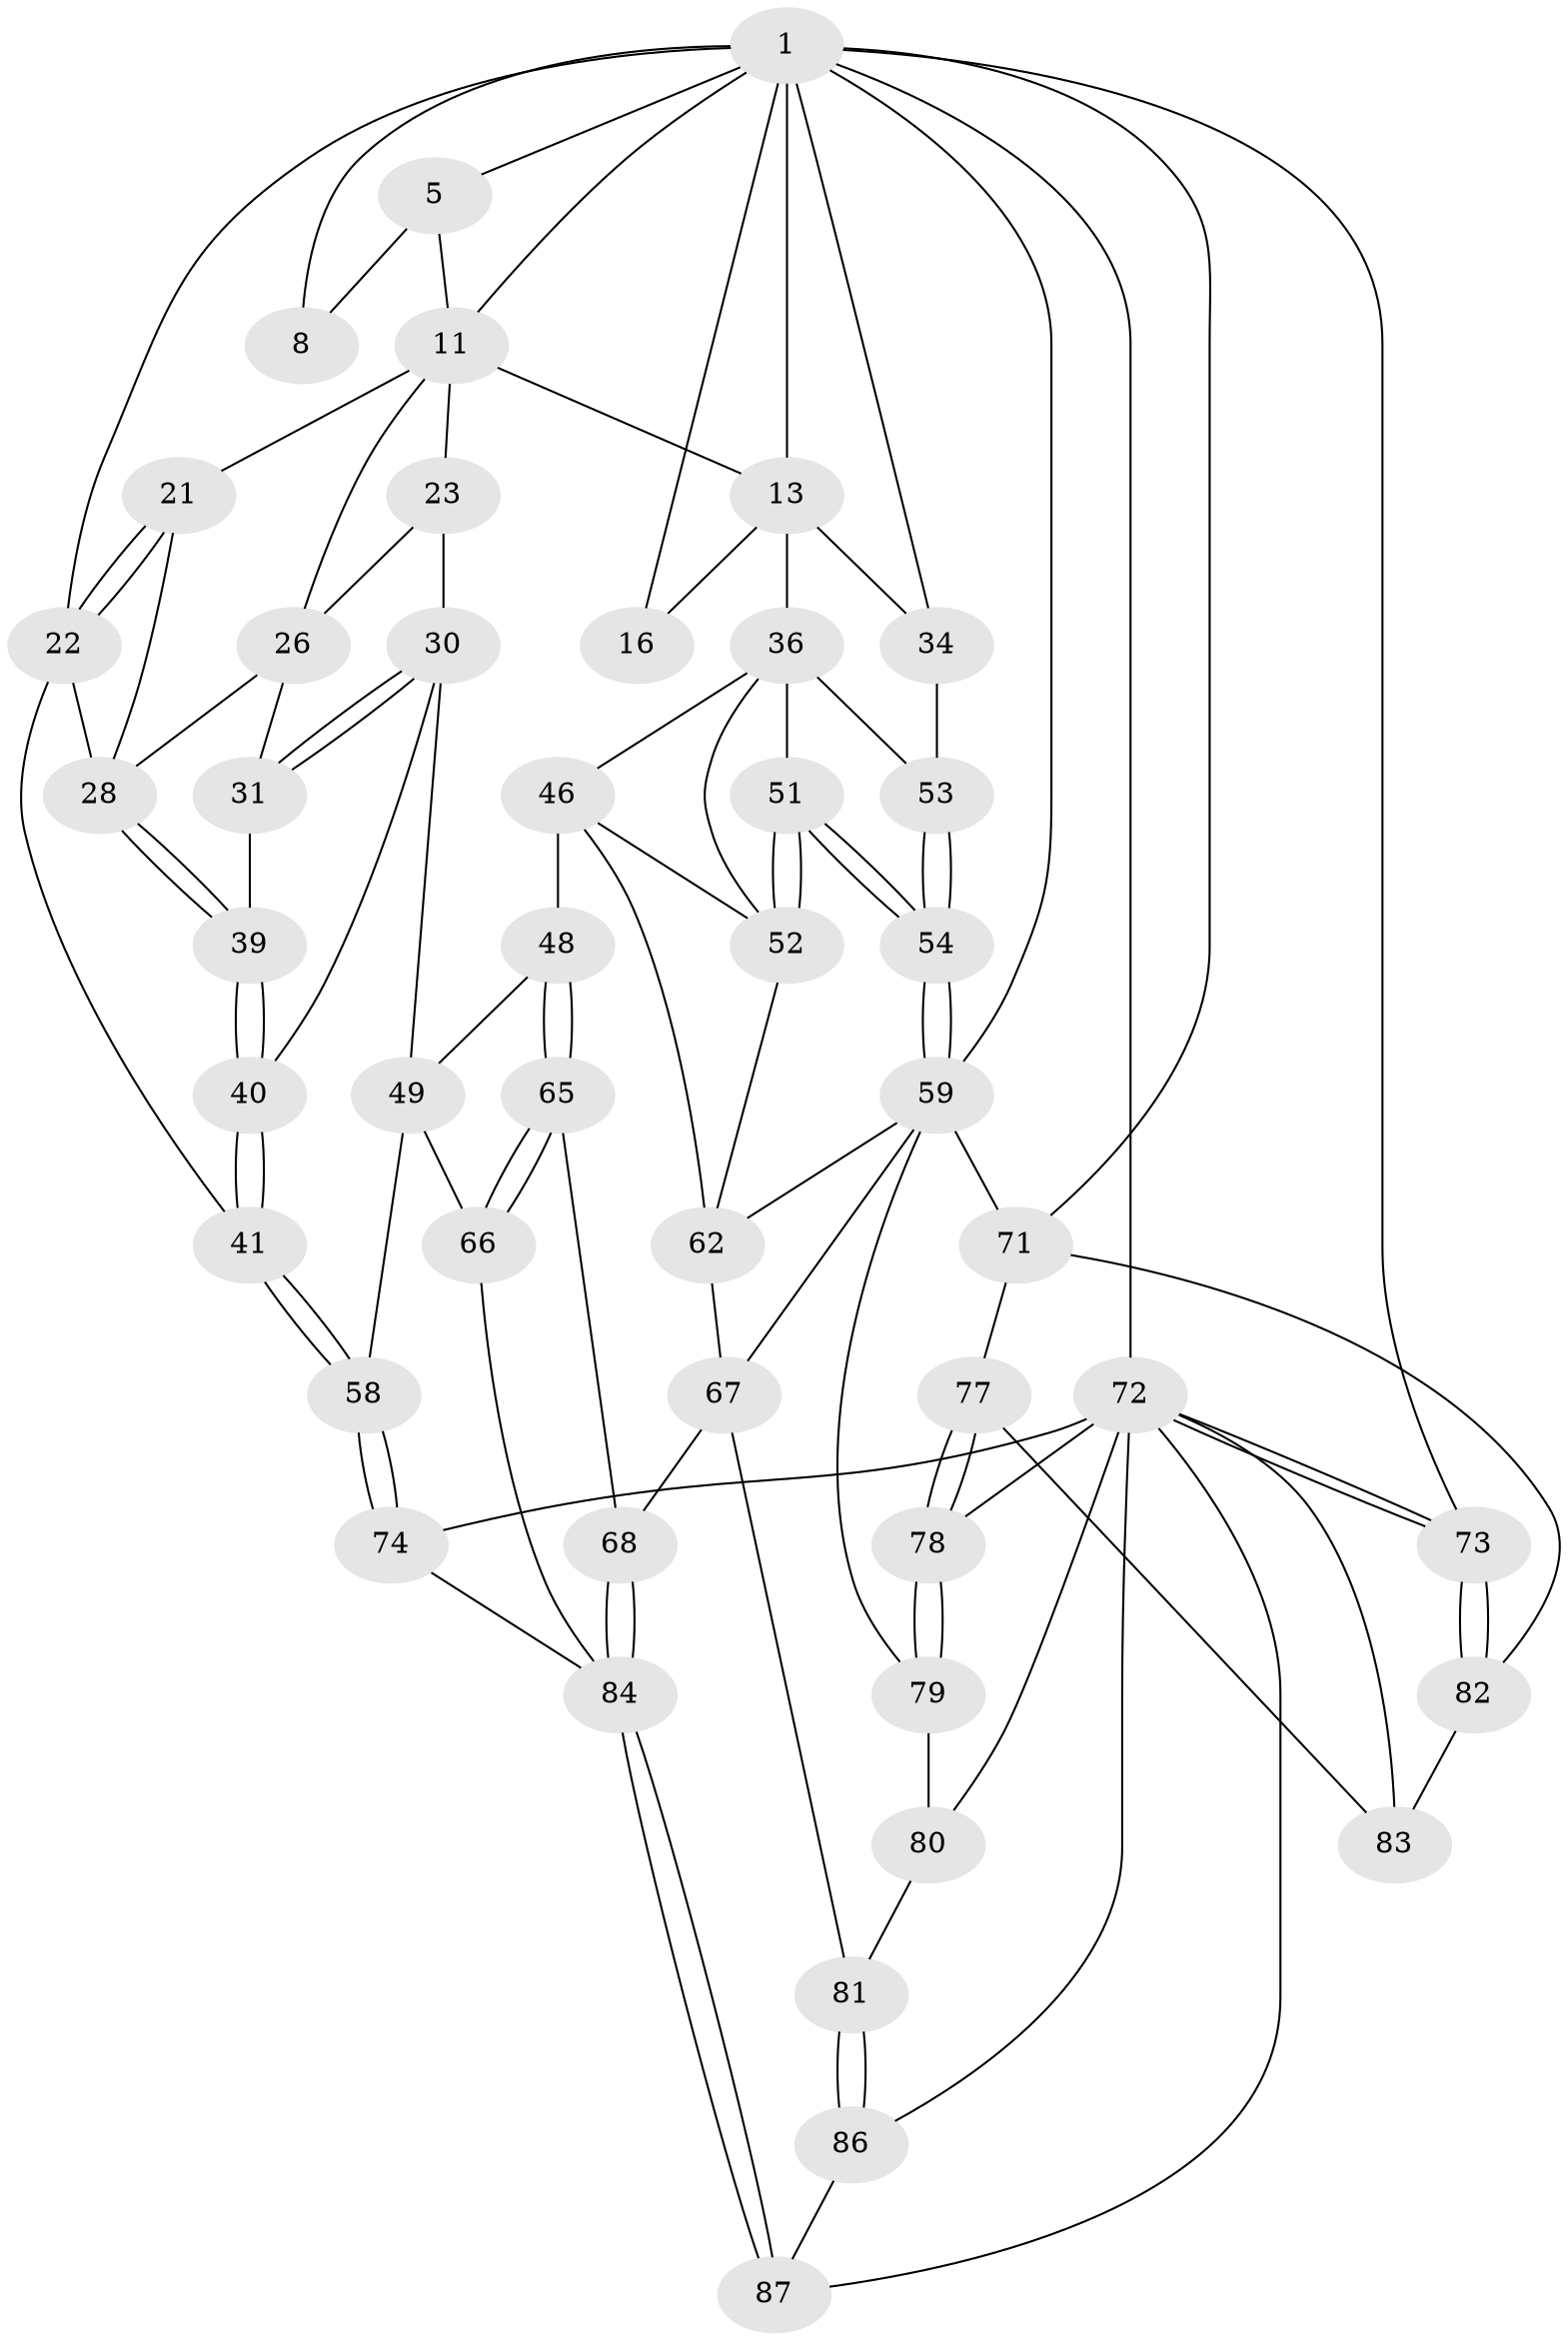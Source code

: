 // original degree distribution, {3: 0.021739130434782608, 6: 0.2391304347826087, 5: 0.4782608695652174, 4: 0.2608695652173913}
// Generated by graph-tools (version 1.1) at 2025/17/03/09/25 04:17:08]
// undirected, 46 vertices, 105 edges
graph export_dot {
graph [start="1"]
  node [color=gray90,style=filled];
  1 [pos="+0.9484721067926666+0",super="+6+2"];
  5 [pos="+0.6685271060354426+0",super="+9"];
  8 [pos="+0.7050181251498004+0.04800881370146165"];
  11 [pos="+0.5550858953360678+0.11737064464511175",super="+15+12"];
  13 [pos="+0.7093649896288242+0.24559664334606285",super="+14+17"];
  16 [pos="+0.8856537387544998+0.08192631954208388"];
  21 [pos="+0.10349270414605766+0.22074396979058383"];
  22 [pos="+0+0.3317554922495805",super="+38"];
  23 [pos="+0.5523504930652589+0.3259390986469234",super="+24"];
  26 [pos="+0.2659927860304672+0.07906700367116651",super="+27"];
  28 [pos="+0.16277445277017427+0.34494223017894765",super="+29"];
  30 [pos="+0.36611401029555085+0.35420007331963693",super="+42"];
  31 [pos="+0.3272518158589578+0.353948956458328"];
  34 [pos="+1+0.3945291113875392"];
  36 [pos="+0.787363800271548+0.40361769142725457",super="+50+37"];
  39 [pos="+0.2055502306249048+0.4015435127273461"];
  40 [pos="+0.21028158051892437+0.4882463446490867"];
  41 [pos="+0+0.6070084914725704"];
  46 [pos="+0.5056912046134674+0.5760205085525582",super="+47"];
  48 [pos="+0.4828906428404967+0.5787442488984367"];
  49 [pos="+0.44741929643031764+0.4940124909863093",super="+56"];
  51 [pos="+0.8045980869203482+0.6402520695431436"];
  52 [pos="+0.6807041803061021+0.4628777474703246",super="+55"];
  53 [pos="+0.943694501432072+0.4942256263344436"];
  54 [pos="+0.8059277025394205+0.6465289885083365"];
  58 [pos="+0+0.654014813210533"];
  59 [pos="+0.8059926844600566+0.6474363543565559",super="+60+64"];
  62 [pos="+0.6508730974012145+0.6267835652151359",super="+63"];
  65 [pos="+0.40753932856474856+0.7191737842016847"];
  66 [pos="+0.33706318494385296+0.7348523368180243"];
  67 [pos="+0.5474704877777455+0.7789899958801099",super="+69"];
  68 [pos="+0.5140802921136326+0.774940001702017"];
  71 [pos="+0.8827404958665693+0.6936774911308689",super="+76"];
  72 [pos="+1+1",super="+75+89"];
  73 [pos="+1+0.7735601867295107"];
  74 [pos="+0+0.7623556585671415",super="+88"];
  77 [pos="+0.88070869088278+0.8250197269844388"];
  78 [pos="+0.8150049768000216+0.8768841315555962"];
  79 [pos="+0.7676692718812814+0.8313653316717209"];
  80 [pos="+0.6365267794197296+0.8499554224358861"];
  81 [pos="+0.6101670361259224+0.8378379940133759"];
  82 [pos="+1+0.7985776514574925"];
  83 [pos="+0.9399685861612205+0.8657777610707117"];
  84 [pos="+0.41636592140774625+1",super="+85"];
  86 [pos="+0.4896064445162229+1"];
  87 [pos="+0.4312859763932294+1"];
  1 -- 16 [weight=2];
  1 -- 13;
  1 -- 8;
  1 -- 34;
  1 -- 5;
  1 -- 71;
  1 -- 72 [weight=2];
  1 -- 73;
  1 -- 22;
  1 -- 11;
  1 -- 59;
  5 -- 8 [weight=2];
  5 -- 11;
  11 -- 13;
  11 -- 23 [weight=2];
  11 -- 21;
  11 -- 26;
  13 -- 16;
  13 -- 34;
  13 -- 36 [weight=2];
  21 -- 22;
  21 -- 22;
  21 -- 28;
  22 -- 41;
  22 -- 28;
  23 -- 26;
  23 -- 30 [weight=2];
  26 -- 28;
  26 -- 31;
  28 -- 39;
  28 -- 39;
  30 -- 31;
  30 -- 31;
  30 -- 49 [weight=2];
  30 -- 40;
  31 -- 39;
  34 -- 53;
  36 -- 51;
  36 -- 53;
  36 -- 46;
  36 -- 52;
  39 -- 40;
  39 -- 40;
  40 -- 41;
  40 -- 41;
  41 -- 58;
  41 -- 58;
  46 -- 48;
  46 -- 62;
  46 -- 52;
  48 -- 49;
  48 -- 65;
  48 -- 65;
  49 -- 58;
  49 -- 66;
  51 -- 52;
  51 -- 52;
  51 -- 54;
  51 -- 54;
  52 -- 62;
  53 -- 54;
  53 -- 54;
  54 -- 59;
  54 -- 59;
  58 -- 74;
  58 -- 74;
  59 -- 67;
  59 -- 62;
  59 -- 79;
  59 -- 71;
  62 -- 67;
  65 -- 66;
  65 -- 66;
  65 -- 68;
  66 -- 84;
  67 -- 68;
  67 -- 81;
  68 -- 84;
  68 -- 84;
  71 -- 82;
  71 -- 77;
  72 -- 73;
  72 -- 73;
  72 -- 87;
  72 -- 74 [weight=2];
  72 -- 80;
  72 -- 83;
  72 -- 86;
  72 -- 78;
  73 -- 82;
  73 -- 82;
  74 -- 84;
  77 -- 78;
  77 -- 78;
  77 -- 83;
  78 -- 79;
  78 -- 79;
  79 -- 80;
  80 -- 81;
  81 -- 86;
  81 -- 86;
  82 -- 83;
  84 -- 87;
  84 -- 87;
  86 -- 87;
}
